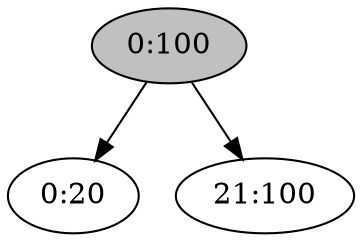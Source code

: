 digraph "root-i0:20" {

/* Nodes */

N_0_100[label="0:100"][style="filled"][fillcolor="grey"];
N_0_20[label="0:20"];
N_21_100[label="21:100"];

/* Edges */

N_0_100 -> N_0_20;
N_0_100 -> N_21_100;
}
